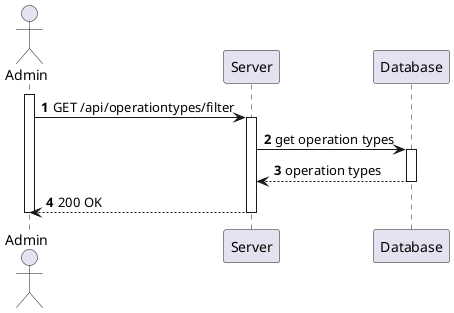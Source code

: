 @startuml process-view
autonumber

actor "Admin" as Admin
participant "Server" as Server
participant "Database" as Database

activate Admin

    Admin-> Server : GET /api/operationtypes/filter
    
    activate Server

        Server -> Database : get operation types
        
        activate Database

            Database --> Server : operation types

        deactivate Database

        Admin <-- Server : 200 OK

    deactivate Server

deactivate Admin

@enduml